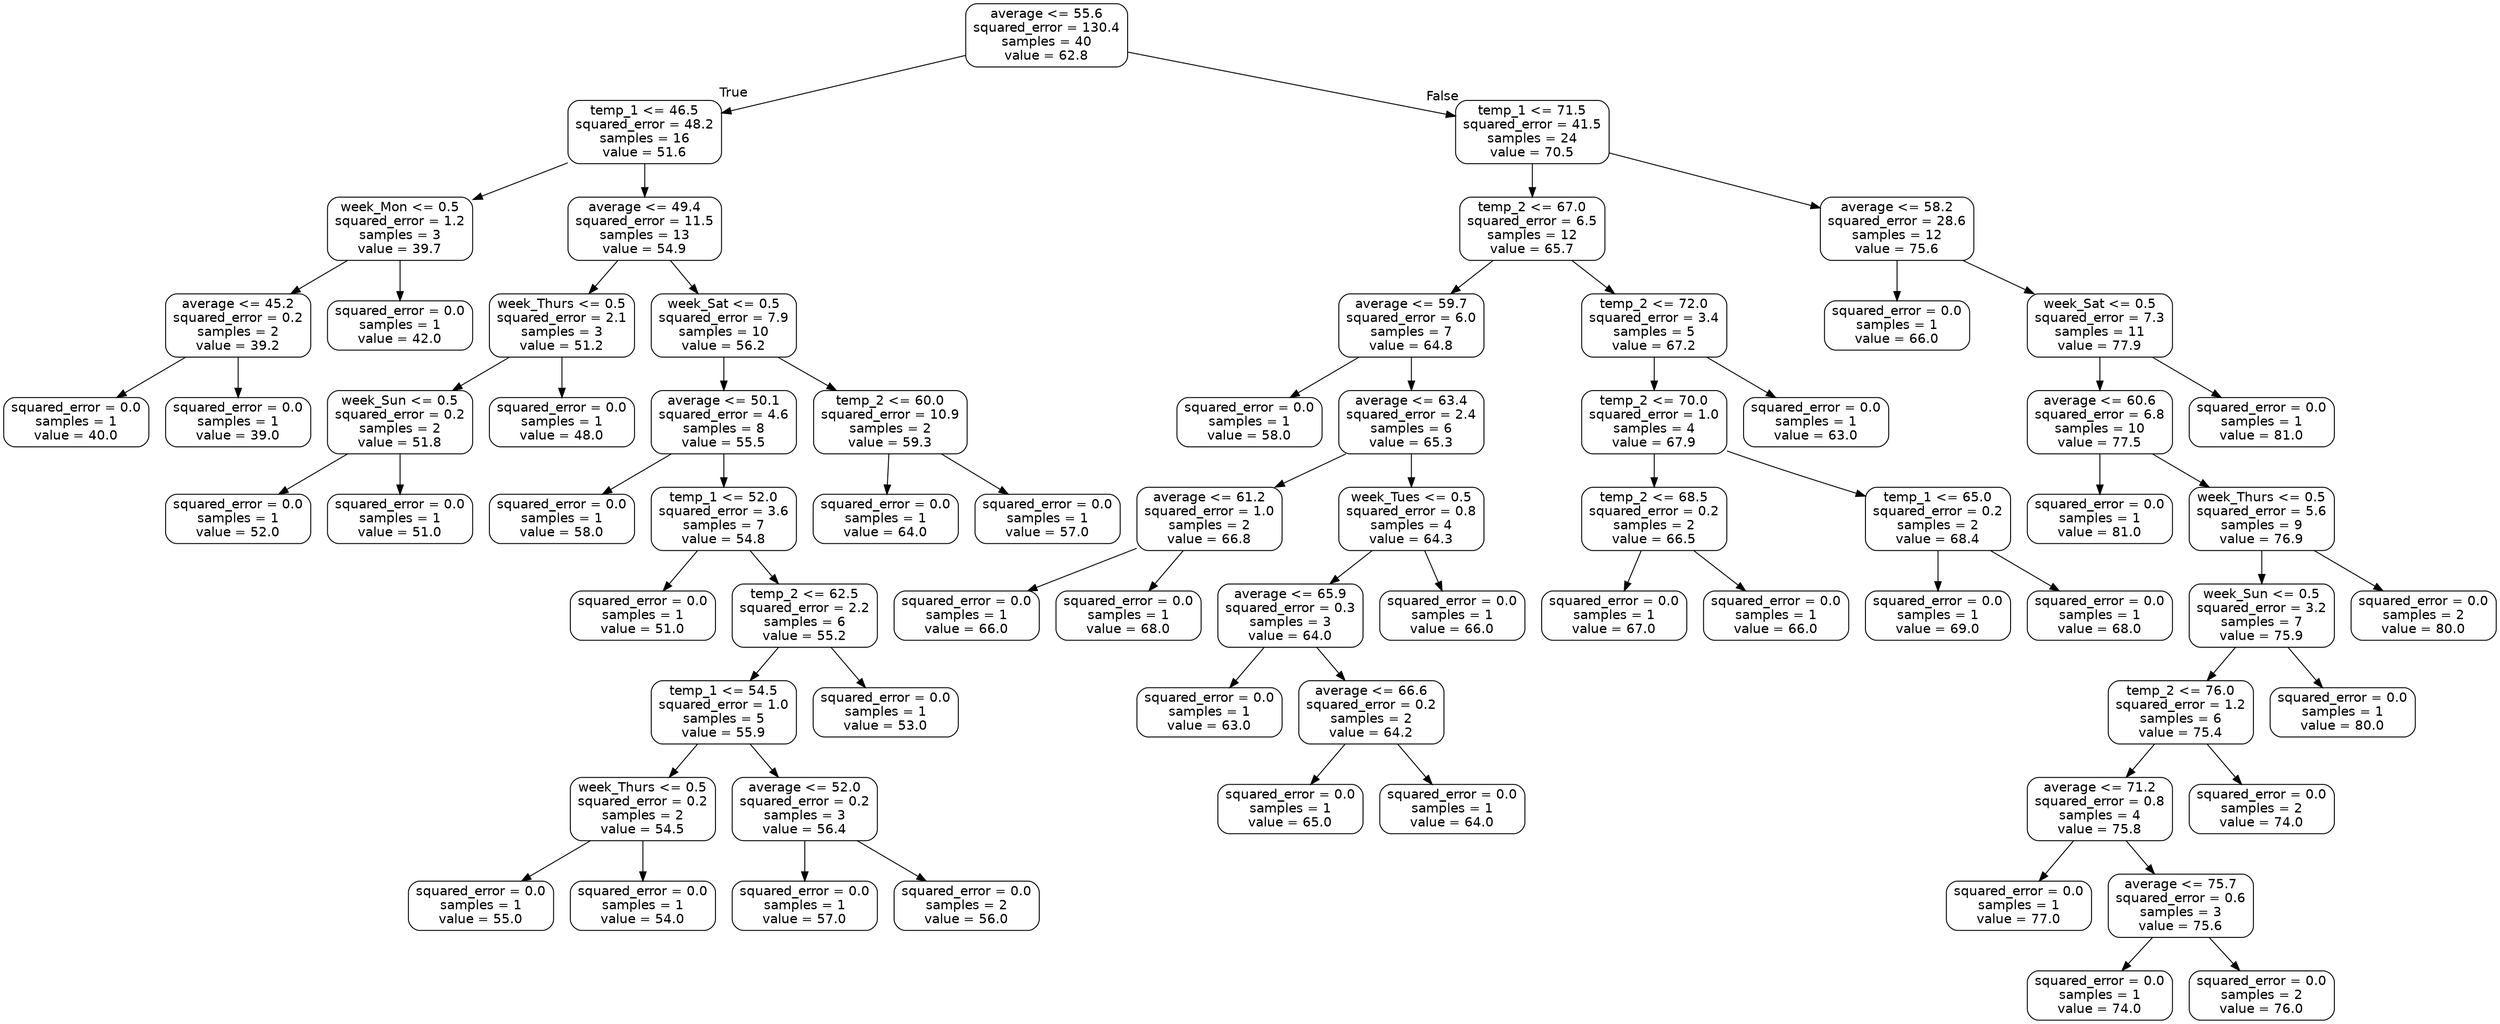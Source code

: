 digraph Tree {
node [shape=box, style="rounded", color="black", fontname="helvetica"] ;
edge [fontname="helvetica"] ;
0 [label="average <= 55.6\nsquared_error = 130.4\nsamples = 40\nvalue = 62.8"] ;
1 [label="temp_1 <= 46.5\nsquared_error = 48.2\nsamples = 16\nvalue = 51.6"] ;
0 -> 1 [labeldistance=2.5, labelangle=45, headlabel="True"] ;
2 [label="week_Mon <= 0.5\nsquared_error = 1.2\nsamples = 3\nvalue = 39.7"] ;
1 -> 2 ;
3 [label="average <= 45.2\nsquared_error = 0.2\nsamples = 2\nvalue = 39.2"] ;
2 -> 3 ;
4 [label="squared_error = 0.0\nsamples = 1\nvalue = 40.0"] ;
3 -> 4 ;
5 [label="squared_error = 0.0\nsamples = 1\nvalue = 39.0"] ;
3 -> 5 ;
6 [label="squared_error = 0.0\nsamples = 1\nvalue = 42.0"] ;
2 -> 6 ;
7 [label="average <= 49.4\nsquared_error = 11.5\nsamples = 13\nvalue = 54.9"] ;
1 -> 7 ;
8 [label="week_Thurs <= 0.5\nsquared_error = 2.1\nsamples = 3\nvalue = 51.2"] ;
7 -> 8 ;
9 [label="week_Sun <= 0.5\nsquared_error = 0.2\nsamples = 2\nvalue = 51.8"] ;
8 -> 9 ;
10 [label="squared_error = 0.0\nsamples = 1\nvalue = 52.0"] ;
9 -> 10 ;
11 [label="squared_error = 0.0\nsamples = 1\nvalue = 51.0"] ;
9 -> 11 ;
12 [label="squared_error = 0.0\nsamples = 1\nvalue = 48.0"] ;
8 -> 12 ;
13 [label="week_Sat <= 0.5\nsquared_error = 7.9\nsamples = 10\nvalue = 56.2"] ;
7 -> 13 ;
14 [label="average <= 50.1\nsquared_error = 4.6\nsamples = 8\nvalue = 55.5"] ;
13 -> 14 ;
15 [label="squared_error = 0.0\nsamples = 1\nvalue = 58.0"] ;
14 -> 15 ;
16 [label="temp_1 <= 52.0\nsquared_error = 3.6\nsamples = 7\nvalue = 54.8"] ;
14 -> 16 ;
17 [label="squared_error = 0.0\nsamples = 1\nvalue = 51.0"] ;
16 -> 17 ;
18 [label="temp_2 <= 62.5\nsquared_error = 2.2\nsamples = 6\nvalue = 55.2"] ;
16 -> 18 ;
19 [label="temp_1 <= 54.5\nsquared_error = 1.0\nsamples = 5\nvalue = 55.9"] ;
18 -> 19 ;
20 [label="week_Thurs <= 0.5\nsquared_error = 0.2\nsamples = 2\nvalue = 54.5"] ;
19 -> 20 ;
21 [label="squared_error = 0.0\nsamples = 1\nvalue = 55.0"] ;
20 -> 21 ;
22 [label="squared_error = 0.0\nsamples = 1\nvalue = 54.0"] ;
20 -> 22 ;
23 [label="average <= 52.0\nsquared_error = 0.2\nsamples = 3\nvalue = 56.4"] ;
19 -> 23 ;
24 [label="squared_error = 0.0\nsamples = 1\nvalue = 57.0"] ;
23 -> 24 ;
25 [label="squared_error = 0.0\nsamples = 2\nvalue = 56.0"] ;
23 -> 25 ;
26 [label="squared_error = 0.0\nsamples = 1\nvalue = 53.0"] ;
18 -> 26 ;
27 [label="temp_2 <= 60.0\nsquared_error = 10.9\nsamples = 2\nvalue = 59.3"] ;
13 -> 27 ;
28 [label="squared_error = 0.0\nsamples = 1\nvalue = 64.0"] ;
27 -> 28 ;
29 [label="squared_error = 0.0\nsamples = 1\nvalue = 57.0"] ;
27 -> 29 ;
30 [label="temp_1 <= 71.5\nsquared_error = 41.5\nsamples = 24\nvalue = 70.5"] ;
0 -> 30 [labeldistance=2.5, labelangle=-45, headlabel="False"] ;
31 [label="temp_2 <= 67.0\nsquared_error = 6.5\nsamples = 12\nvalue = 65.7"] ;
30 -> 31 ;
32 [label="average <= 59.7\nsquared_error = 6.0\nsamples = 7\nvalue = 64.8"] ;
31 -> 32 ;
33 [label="squared_error = 0.0\nsamples = 1\nvalue = 58.0"] ;
32 -> 33 ;
34 [label="average <= 63.4\nsquared_error = 2.4\nsamples = 6\nvalue = 65.3"] ;
32 -> 34 ;
35 [label="average <= 61.2\nsquared_error = 1.0\nsamples = 2\nvalue = 66.8"] ;
34 -> 35 ;
36 [label="squared_error = 0.0\nsamples = 1\nvalue = 66.0"] ;
35 -> 36 ;
37 [label="squared_error = 0.0\nsamples = 1\nvalue = 68.0"] ;
35 -> 37 ;
38 [label="week_Tues <= 0.5\nsquared_error = 0.8\nsamples = 4\nvalue = 64.3"] ;
34 -> 38 ;
39 [label="average <= 65.9\nsquared_error = 0.3\nsamples = 3\nvalue = 64.0"] ;
38 -> 39 ;
40 [label="squared_error = 0.0\nsamples = 1\nvalue = 63.0"] ;
39 -> 40 ;
41 [label="average <= 66.6\nsquared_error = 0.2\nsamples = 2\nvalue = 64.2"] ;
39 -> 41 ;
42 [label="squared_error = 0.0\nsamples = 1\nvalue = 65.0"] ;
41 -> 42 ;
43 [label="squared_error = 0.0\nsamples = 1\nvalue = 64.0"] ;
41 -> 43 ;
44 [label="squared_error = 0.0\nsamples = 1\nvalue = 66.0"] ;
38 -> 44 ;
45 [label="temp_2 <= 72.0\nsquared_error = 3.4\nsamples = 5\nvalue = 67.2"] ;
31 -> 45 ;
46 [label="temp_2 <= 70.0\nsquared_error = 1.0\nsamples = 4\nvalue = 67.9"] ;
45 -> 46 ;
47 [label="temp_2 <= 68.5\nsquared_error = 0.2\nsamples = 2\nvalue = 66.5"] ;
46 -> 47 ;
48 [label="squared_error = 0.0\nsamples = 1\nvalue = 67.0"] ;
47 -> 48 ;
49 [label="squared_error = 0.0\nsamples = 1\nvalue = 66.0"] ;
47 -> 49 ;
50 [label="temp_1 <= 65.0\nsquared_error = 0.2\nsamples = 2\nvalue = 68.4"] ;
46 -> 50 ;
51 [label="squared_error = 0.0\nsamples = 1\nvalue = 69.0"] ;
50 -> 51 ;
52 [label="squared_error = 0.0\nsamples = 1\nvalue = 68.0"] ;
50 -> 52 ;
53 [label="squared_error = 0.0\nsamples = 1\nvalue = 63.0"] ;
45 -> 53 ;
54 [label="average <= 58.2\nsquared_error = 28.6\nsamples = 12\nvalue = 75.6"] ;
30 -> 54 ;
55 [label="squared_error = 0.0\nsamples = 1\nvalue = 66.0"] ;
54 -> 55 ;
56 [label="week_Sat <= 0.5\nsquared_error = 7.3\nsamples = 11\nvalue = 77.9"] ;
54 -> 56 ;
57 [label="average <= 60.6\nsquared_error = 6.8\nsamples = 10\nvalue = 77.5"] ;
56 -> 57 ;
58 [label="squared_error = 0.0\nsamples = 1\nvalue = 81.0"] ;
57 -> 58 ;
59 [label="week_Thurs <= 0.5\nsquared_error = 5.6\nsamples = 9\nvalue = 76.9"] ;
57 -> 59 ;
60 [label="week_Sun <= 0.5\nsquared_error = 3.2\nsamples = 7\nvalue = 75.9"] ;
59 -> 60 ;
61 [label="temp_2 <= 76.0\nsquared_error = 1.2\nsamples = 6\nvalue = 75.4"] ;
60 -> 61 ;
62 [label="average <= 71.2\nsquared_error = 0.8\nsamples = 4\nvalue = 75.8"] ;
61 -> 62 ;
63 [label="squared_error = 0.0\nsamples = 1\nvalue = 77.0"] ;
62 -> 63 ;
64 [label="average <= 75.7\nsquared_error = 0.6\nsamples = 3\nvalue = 75.6"] ;
62 -> 64 ;
65 [label="squared_error = 0.0\nsamples = 1\nvalue = 74.0"] ;
64 -> 65 ;
66 [label="squared_error = 0.0\nsamples = 2\nvalue = 76.0"] ;
64 -> 66 ;
67 [label="squared_error = 0.0\nsamples = 2\nvalue = 74.0"] ;
61 -> 67 ;
68 [label="squared_error = 0.0\nsamples = 1\nvalue = 80.0"] ;
60 -> 68 ;
69 [label="squared_error = 0.0\nsamples = 2\nvalue = 80.0"] ;
59 -> 69 ;
70 [label="squared_error = 0.0\nsamples = 1\nvalue = 81.0"] ;
56 -> 70 ;
}